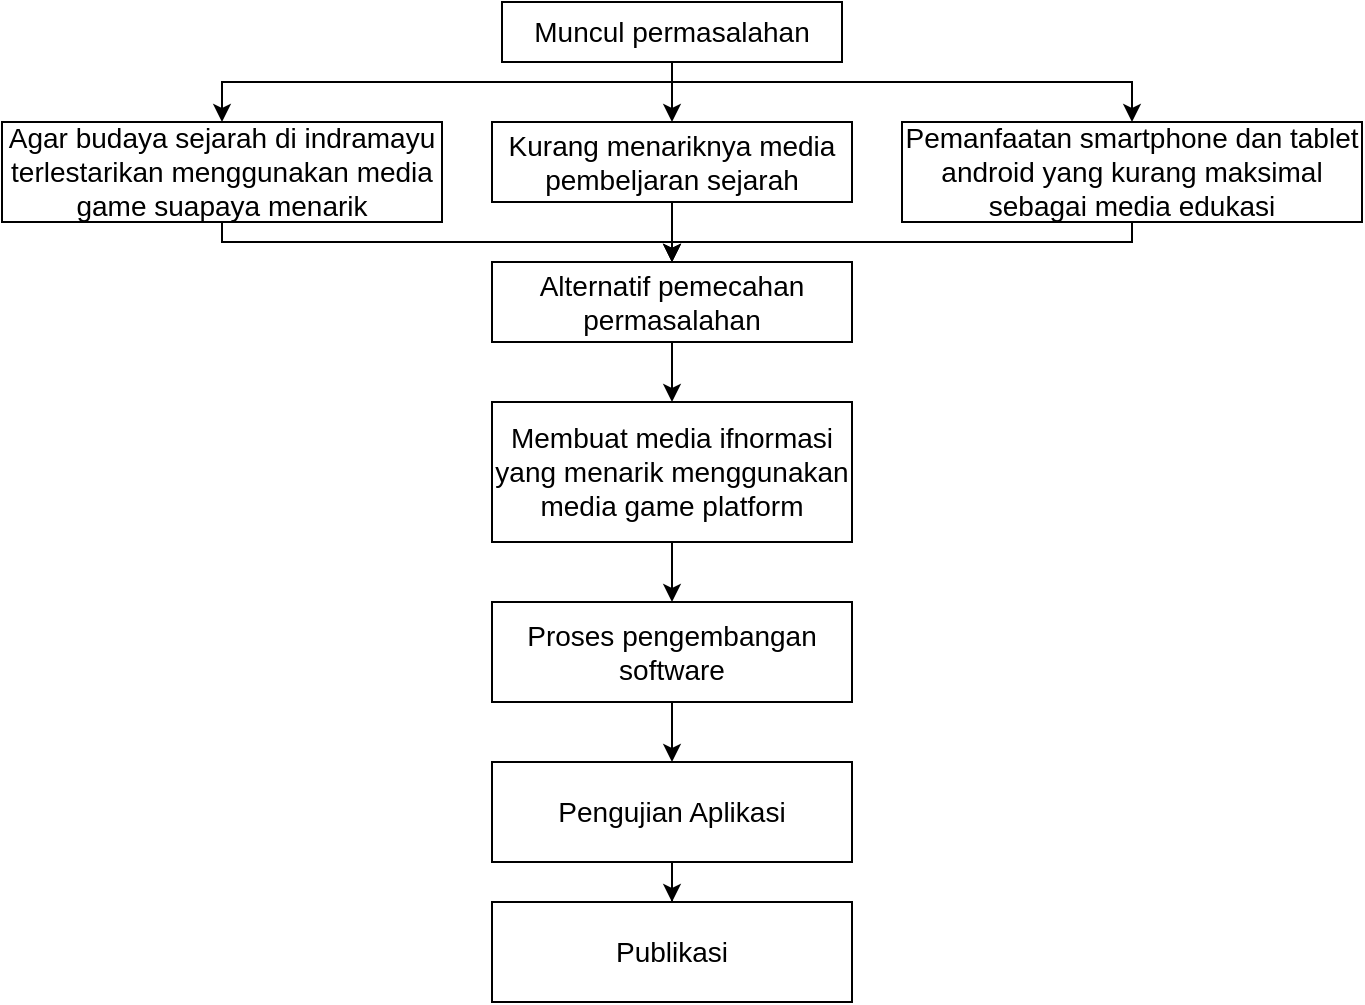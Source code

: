<mxfile version="13.7.3" type="github"><diagram id="rcWPaTwtQ7VKNOZ9ZEcp" name="Page-1"><mxGraphModel dx="1358" dy="1055" grid="1" gridSize="10" guides="1" tooltips="1" connect="1" arrows="1" fold="1" page="1" pageScale="1" pageWidth="900" pageHeight="800" math="0" shadow="0"><root><mxCell id="0"/><mxCell id="1" parent="0"/><mxCell id="XUjtW_DLS4JQ8u2uvTUD-16" style="edgeStyle=orthogonalEdgeStyle;rounded=0;orthogonalLoop=1;jettySize=auto;html=1;entryX=0.5;entryY=0;entryDx=0;entryDy=0;fontSize=14;" edge="1" parent="1" source="XUjtW_DLS4JQ8u2uvTUD-1" target="XUjtW_DLS4JQ8u2uvTUD-2"><mxGeometry relative="1" as="geometry"/></mxCell><mxCell id="XUjtW_DLS4JQ8u2uvTUD-17" style="edgeStyle=orthogonalEdgeStyle;rounded=0;orthogonalLoop=1;jettySize=auto;html=1;fontSize=14;" edge="1" parent="1" source="XUjtW_DLS4JQ8u2uvTUD-1" target="XUjtW_DLS4JQ8u2uvTUD-3"><mxGeometry relative="1" as="geometry"><Array as="points"><mxPoint x="255" y="140"/><mxPoint x="30" y="140"/></Array></mxGeometry></mxCell><mxCell id="XUjtW_DLS4JQ8u2uvTUD-18" style="edgeStyle=orthogonalEdgeStyle;rounded=0;orthogonalLoop=1;jettySize=auto;html=1;entryX=0.5;entryY=0;entryDx=0;entryDy=0;fontSize=14;" edge="1" parent="1" source="XUjtW_DLS4JQ8u2uvTUD-1" target="XUjtW_DLS4JQ8u2uvTUD-4"><mxGeometry relative="1" as="geometry"><Array as="points"><mxPoint x="255" y="140"/><mxPoint x="485" y="140"/></Array></mxGeometry></mxCell><mxCell id="XUjtW_DLS4JQ8u2uvTUD-1" value="Muncul permasalahan" style="rounded=0;whiteSpace=wrap;html=1;fontSize=14;" vertex="1" parent="1"><mxGeometry x="170" y="100" width="170" height="30" as="geometry"/></mxCell><mxCell id="XUjtW_DLS4JQ8u2uvTUD-19" style="edgeStyle=orthogonalEdgeStyle;rounded=0;orthogonalLoop=1;jettySize=auto;html=1;entryX=0.5;entryY=0;entryDx=0;entryDy=0;fontSize=14;" edge="1" parent="1" source="XUjtW_DLS4JQ8u2uvTUD-2" target="XUjtW_DLS4JQ8u2uvTUD-5"><mxGeometry relative="1" as="geometry"/></mxCell><mxCell id="XUjtW_DLS4JQ8u2uvTUD-2" value="Kurang menariknya media pembeljaran sejarah" style="rounded=0;whiteSpace=wrap;html=1;fontSize=14;" vertex="1" parent="1"><mxGeometry x="165" y="160" width="180" height="40" as="geometry"/></mxCell><mxCell id="XUjtW_DLS4JQ8u2uvTUD-20" style="edgeStyle=orthogonalEdgeStyle;rounded=0;orthogonalLoop=1;jettySize=auto;html=1;entryX=0.5;entryY=0;entryDx=0;entryDy=0;fontSize=14;" edge="1" parent="1" source="XUjtW_DLS4JQ8u2uvTUD-3" target="XUjtW_DLS4JQ8u2uvTUD-5"><mxGeometry relative="1" as="geometry"><Array as="points"><mxPoint x="30" y="220"/><mxPoint x="255" y="220"/></Array></mxGeometry></mxCell><mxCell id="XUjtW_DLS4JQ8u2uvTUD-3" value="Agar budaya sejarah di indramayu terlestarikan menggunakan media game suapaya menarik" style="rounded=0;whiteSpace=wrap;html=1;fontSize=14;" vertex="1" parent="1"><mxGeometry x="-80" y="160" width="220" height="50" as="geometry"/></mxCell><mxCell id="XUjtW_DLS4JQ8u2uvTUD-21" style="edgeStyle=orthogonalEdgeStyle;rounded=0;orthogonalLoop=1;jettySize=auto;html=1;fontSize=14;" edge="1" parent="1" source="XUjtW_DLS4JQ8u2uvTUD-4" target="XUjtW_DLS4JQ8u2uvTUD-5"><mxGeometry relative="1" as="geometry"><Array as="points"><mxPoint x="485" y="220"/><mxPoint x="255" y="220"/></Array></mxGeometry></mxCell><mxCell id="XUjtW_DLS4JQ8u2uvTUD-4" value="Pemanfaatan smartphone dan tablet android yang kurang maksimal sebagai media edukasi" style="rounded=0;whiteSpace=wrap;html=1;fontSize=14;" vertex="1" parent="1"><mxGeometry x="370" y="160" width="230" height="50" as="geometry"/></mxCell><mxCell id="XUjtW_DLS4JQ8u2uvTUD-22" style="edgeStyle=orthogonalEdgeStyle;rounded=0;orthogonalLoop=1;jettySize=auto;html=1;entryX=0.5;entryY=0;entryDx=0;entryDy=0;fontSize=14;" edge="1" parent="1" source="XUjtW_DLS4JQ8u2uvTUD-5" target="XUjtW_DLS4JQ8u2uvTUD-6"><mxGeometry relative="1" as="geometry"/></mxCell><mxCell id="XUjtW_DLS4JQ8u2uvTUD-5" value="Alternatif pemecahan permasalahan" style="rounded=0;whiteSpace=wrap;html=1;fontSize=14;" vertex="1" parent="1"><mxGeometry x="165" y="230" width="180" height="40" as="geometry"/></mxCell><mxCell id="XUjtW_DLS4JQ8u2uvTUD-23" style="edgeStyle=orthogonalEdgeStyle;rounded=0;orthogonalLoop=1;jettySize=auto;html=1;fontSize=14;" edge="1" parent="1" source="XUjtW_DLS4JQ8u2uvTUD-6" target="XUjtW_DLS4JQ8u2uvTUD-7"><mxGeometry relative="1" as="geometry"/></mxCell><mxCell id="XUjtW_DLS4JQ8u2uvTUD-6" value="Membuat media ifnormasi yang menarik menggunakan media game platform" style="rounded=0;whiteSpace=wrap;html=1;fontSize=14;" vertex="1" parent="1"><mxGeometry x="165" y="300" width="180" height="70" as="geometry"/></mxCell><mxCell id="XUjtW_DLS4JQ8u2uvTUD-24" style="edgeStyle=orthogonalEdgeStyle;rounded=0;orthogonalLoop=1;jettySize=auto;html=1;entryX=0.5;entryY=0;entryDx=0;entryDy=0;fontSize=14;" edge="1" parent="1" source="XUjtW_DLS4JQ8u2uvTUD-7" target="XUjtW_DLS4JQ8u2uvTUD-14"><mxGeometry relative="1" as="geometry"/></mxCell><mxCell id="XUjtW_DLS4JQ8u2uvTUD-7" value="Proses pengembangan software" style="rounded=0;whiteSpace=wrap;html=1;fontSize=14;" vertex="1" parent="1"><mxGeometry x="165" y="400" width="180" height="50" as="geometry"/></mxCell><mxCell id="XUjtW_DLS4JQ8u2uvTUD-25" style="edgeStyle=orthogonalEdgeStyle;rounded=0;orthogonalLoop=1;jettySize=auto;html=1;entryX=0.5;entryY=0;entryDx=0;entryDy=0;fontSize=14;" edge="1" parent="1" source="XUjtW_DLS4JQ8u2uvTUD-14" target="XUjtW_DLS4JQ8u2uvTUD-15"><mxGeometry relative="1" as="geometry"/></mxCell><mxCell id="XUjtW_DLS4JQ8u2uvTUD-14" value="Pengujian Aplikasi" style="rounded=0;whiteSpace=wrap;html=1;fontSize=14;" vertex="1" parent="1"><mxGeometry x="165" y="480" width="180" height="50" as="geometry"/></mxCell><mxCell id="XUjtW_DLS4JQ8u2uvTUD-15" value="Publikasi" style="rounded=0;whiteSpace=wrap;html=1;fontSize=14;" vertex="1" parent="1"><mxGeometry x="165" y="550" width="180" height="50" as="geometry"/></mxCell></root></mxGraphModel></diagram></mxfile>